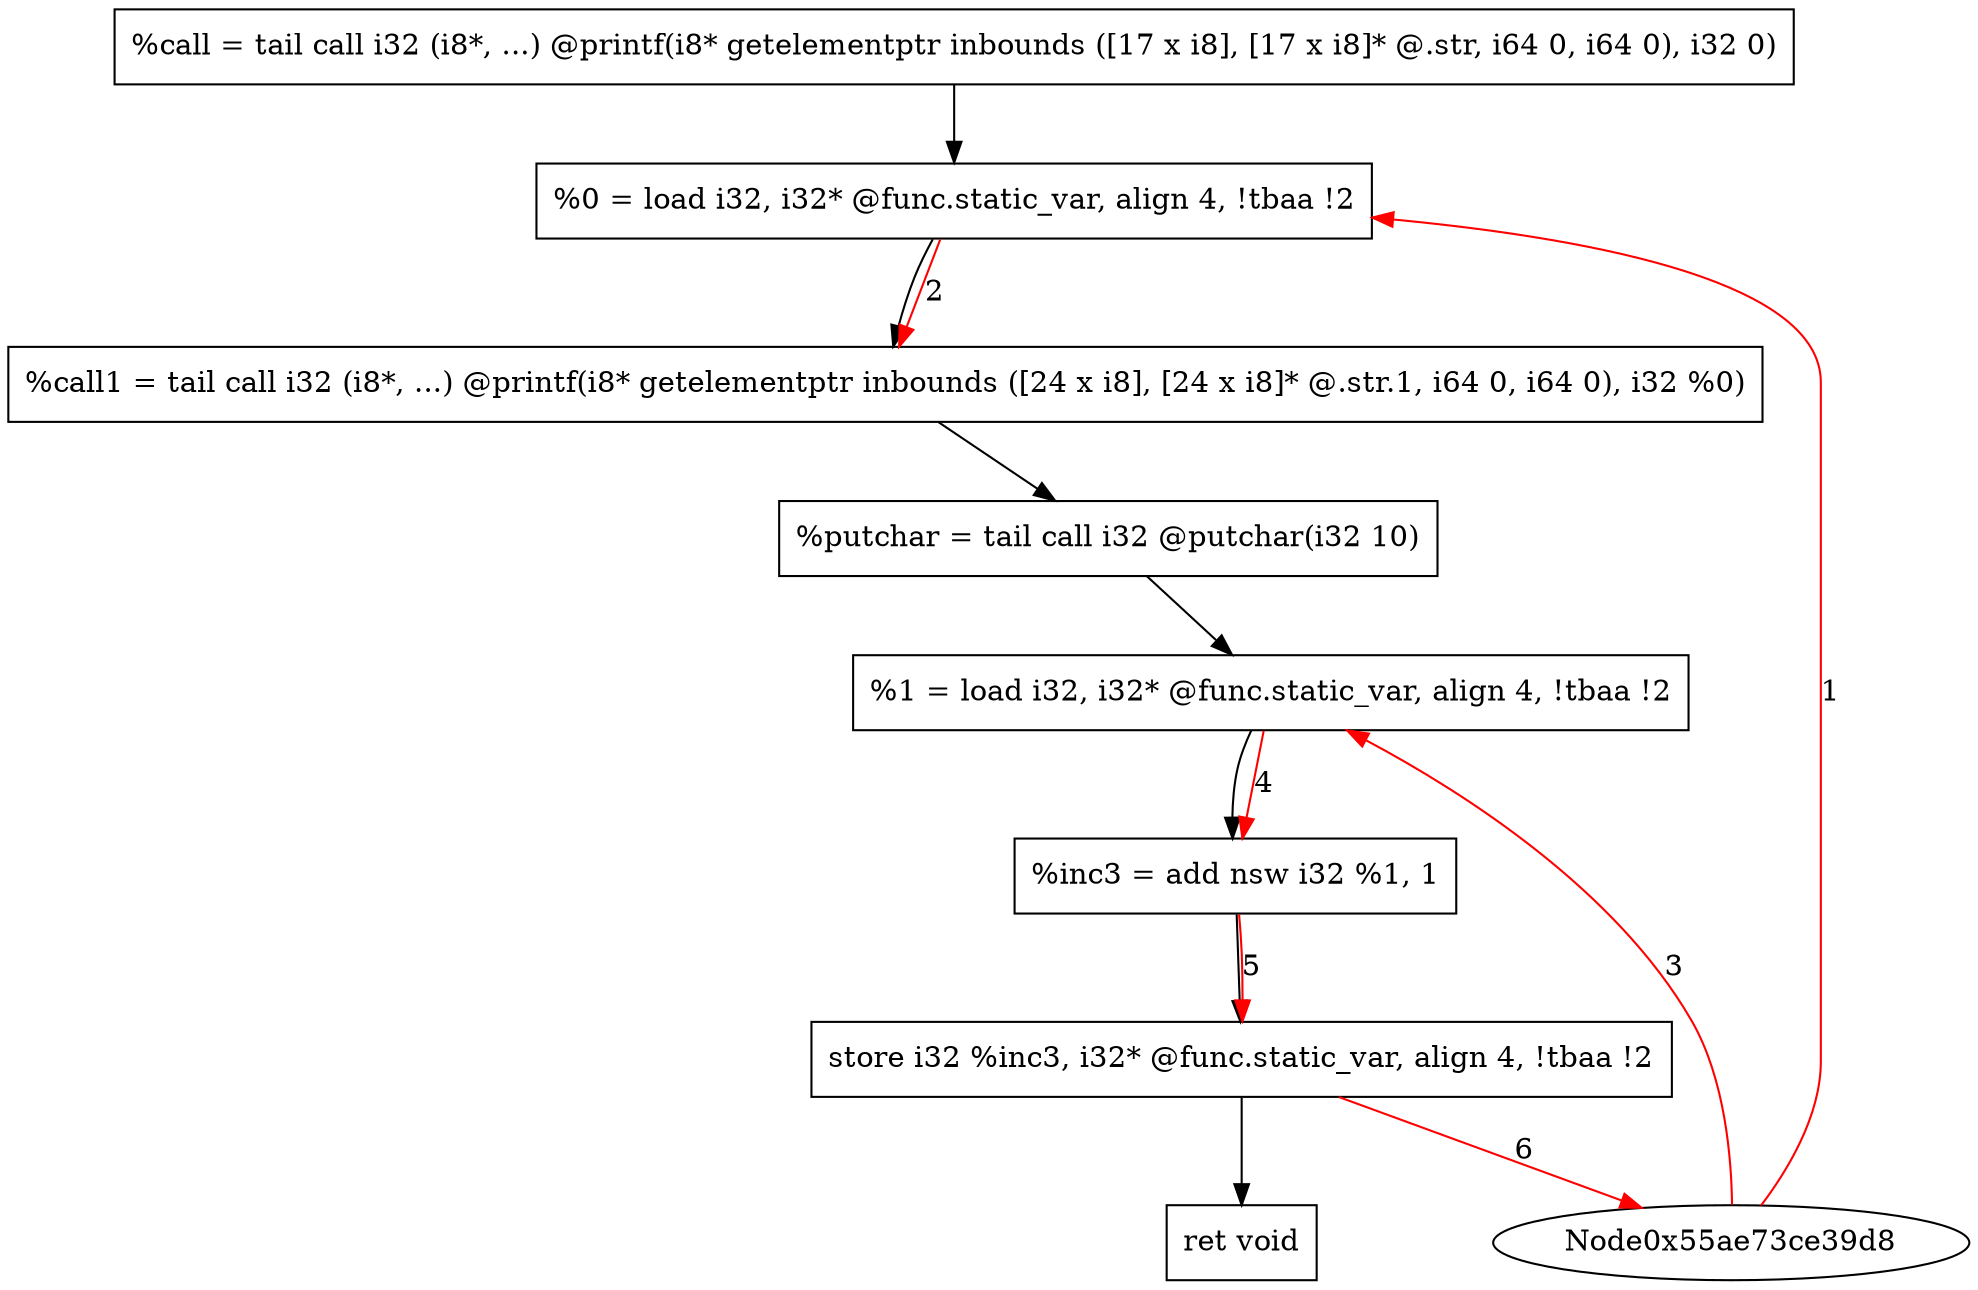 digraph "CDFG for'func' function" {
	Node0x55ae73ce5e38[shape=record, label="  %call = tail call i32 (i8*, ...) @printf(i8* getelementptr inbounds ([17 x i8], [17 x i8]* @.str, i64 0, i64 0), i32 0)"]
	Node0x55ae73ce5f48[shape=record, label="  %0 = load i32, i32* @func.static_var, align 4, !tbaa !2"]
	Node0x55ae73ce6f48[shape=record, label="  %call1 = tail call i32 (i8*, ...) @printf(i8* getelementptr inbounds ([24 x i8], [24 x i8]* @.str.1, i64 0, i64 0), i32 %0)"]
	Node0x55ae73ce70d0[shape=record, label="  %putchar = tail call i32 @putchar(i32 10)"]
	Node0x55ae73ce71d8[shape=record, label="  %1 = load i32, i32* @func.static_var, align 4, !tbaa !2"]
	Node0x55ae73ce7880[shape=record, label="  %inc3 = add nsw i32 %1, 1"]
	Node0x55ae73ce7920[shape=record, label="  store i32 %inc3, i32* @func.static_var, align 4, !tbaa !2"]
	Node0x55ae73ce7970[shape=record, label="  ret void"]
	Node0x55ae73ce5e38 -> Node0x55ae73ce5f48
	Node0x55ae73ce5f48 -> Node0x55ae73ce6f48
	Node0x55ae73ce6f48 -> Node0x55ae73ce70d0
	Node0x55ae73ce70d0 -> Node0x55ae73ce71d8
	Node0x55ae73ce71d8 -> Node0x55ae73ce7880
	Node0x55ae73ce7880 -> Node0x55ae73ce7920
	Node0x55ae73ce7920 -> Node0x55ae73ce7970
edge [color=red]
	Node0x55ae73ce39d8 -> Node0x55ae73ce5f48[label="1"]
	Node0x55ae73ce5f48 -> Node0x55ae73ce6f48[label="2"]
	Node0x55ae73ce39d8 -> Node0x55ae73ce71d8[label="3"]
	Node0x55ae73ce71d8 -> Node0x55ae73ce7880[label="4"]
	Node0x55ae73ce7880 -> Node0x55ae73ce7920[label="5"]
	Node0x55ae73ce7920 -> Node0x55ae73ce39d8[label="6"]
}
